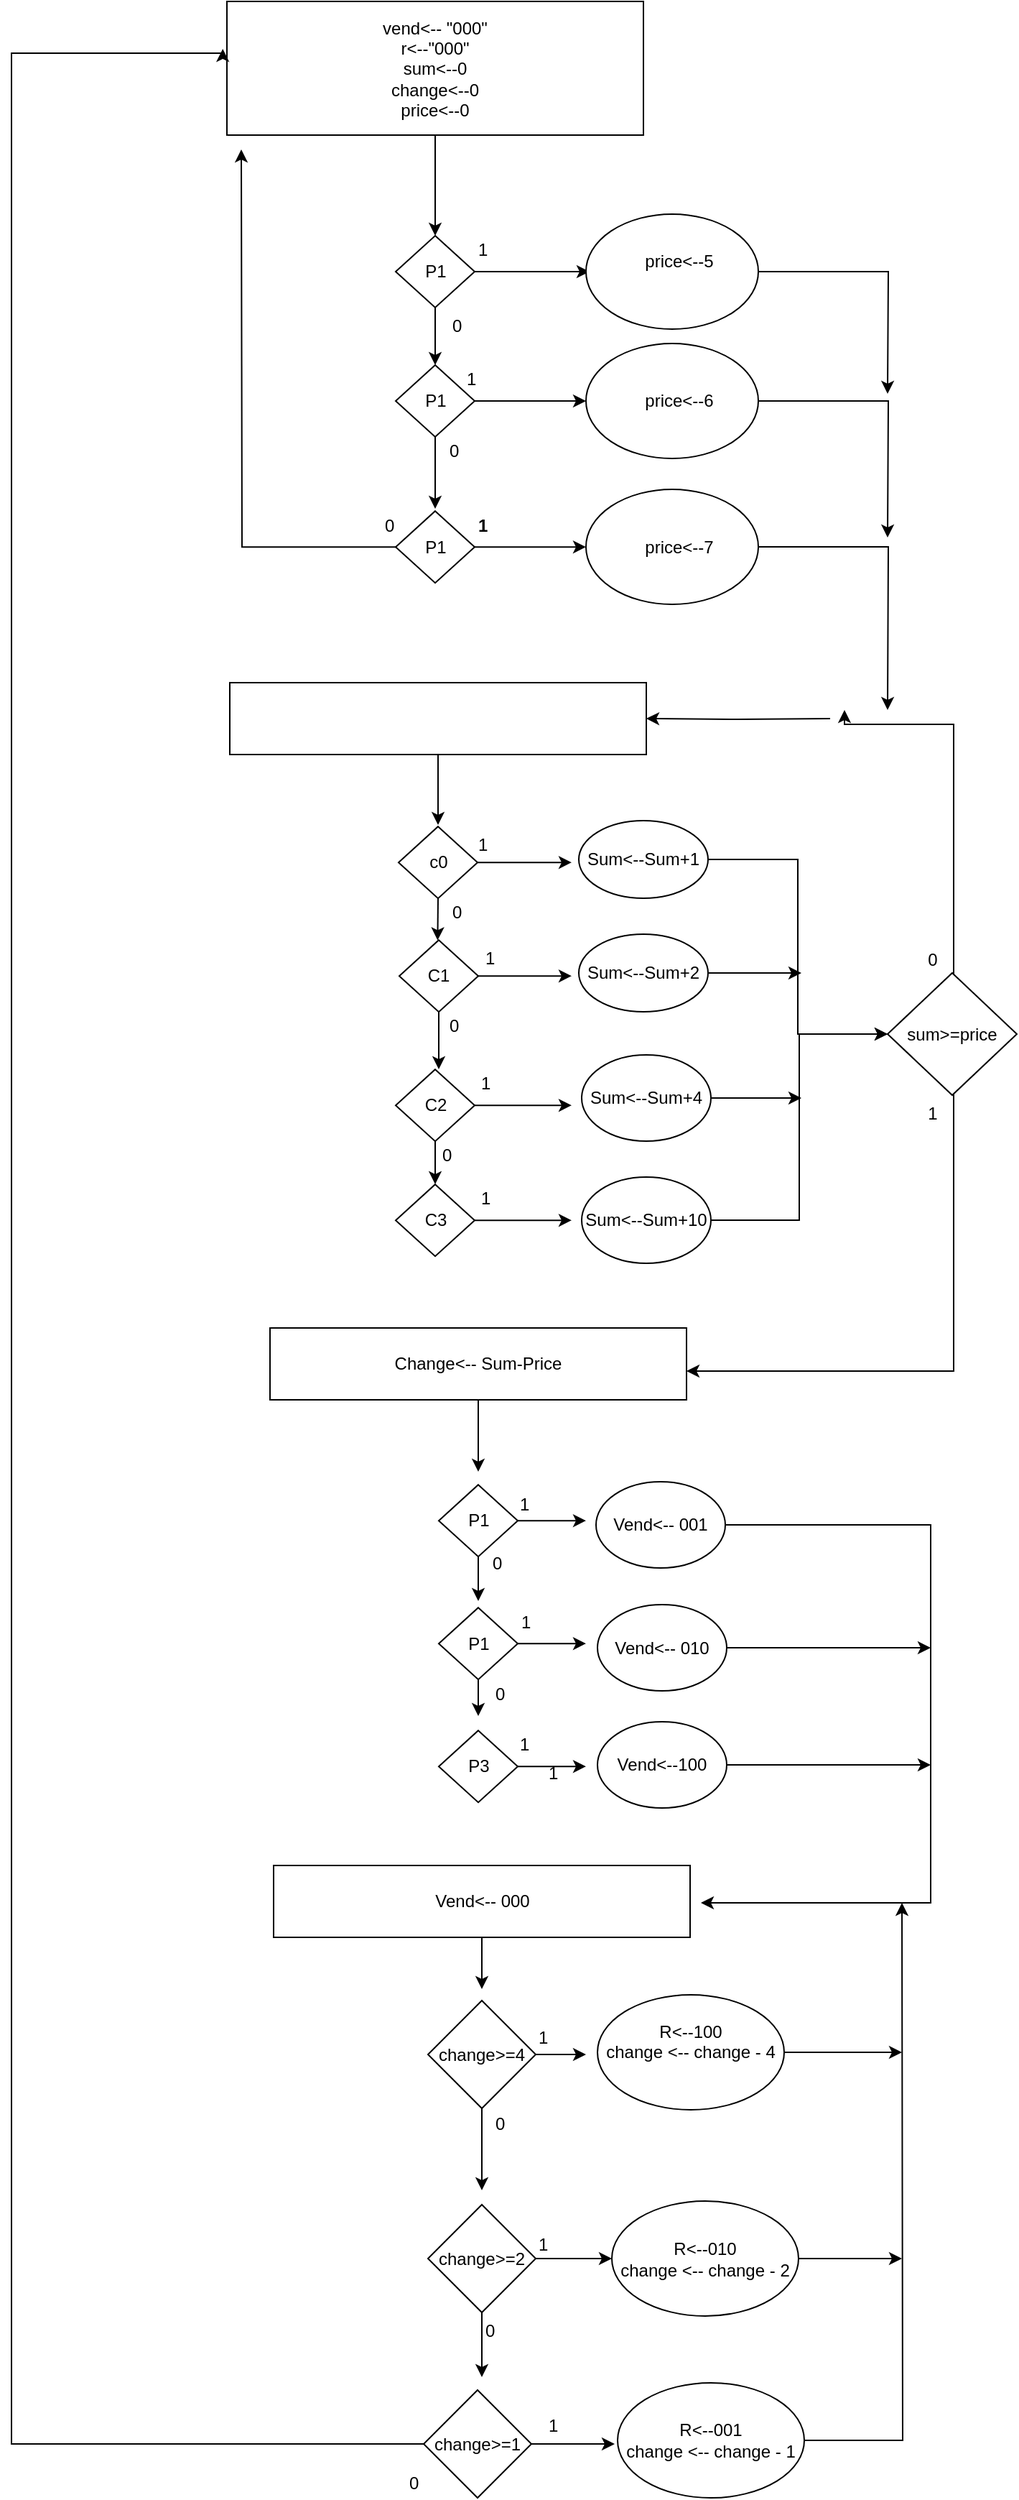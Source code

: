 <mxfile version="10.6.3" type="github"><diagram id="7ceOrA3nnfSABV1B588T" name="Page-1"><mxGraphModel dx="1188" dy="658" grid="1" gridSize="10" guides="1" tooltips="1" connect="1" arrows="1" fold="1" page="1" pageScale="1" pageWidth="850" pageHeight="1100" math="0" shadow="0"><root><mxCell id="0"/><mxCell id="1" parent="0"/><mxCell id="oOEvjOjqTyUaafv_8OlI-4" style="edgeStyle=orthogonalEdgeStyle;rounded=0;orthogonalLoop=1;jettySize=auto;html=1;" edge="1" parent="1" source="oOEvjOjqTyUaafv_8OlI-1"><mxGeometry relative="1" as="geometry"><mxPoint x="415" y="180" as="targetPoint"/></mxGeometry></mxCell><mxCell id="oOEvjOjqTyUaafv_8OlI-1" value="&lt;div&gt;vend&amp;lt;-- &quot;000&quot;&lt;/div&gt;&lt;div&gt;r&amp;lt;--&quot;000&quot;&lt;/div&gt;&lt;div&gt;sum&amp;lt;--0&lt;/div&gt;&lt;div&gt;change&amp;lt;--0&lt;/div&gt;&lt;div&gt;price&amp;lt;--0&lt;/div&gt;" style="rounded=0;whiteSpace=wrap;html=1;" vertex="1" parent="1"><mxGeometry x="270" y="17" width="290" height="93" as="geometry"/></mxCell><mxCell id="oOEvjOjqTyUaafv_8OlI-6" style="edgeStyle=orthogonalEdgeStyle;rounded=0;orthogonalLoop=1;jettySize=auto;html=1;" edge="1" parent="1" source="oOEvjOjqTyUaafv_8OlI-5"><mxGeometry relative="1" as="geometry"><mxPoint x="415" y="270" as="targetPoint"/></mxGeometry></mxCell><mxCell id="oOEvjOjqTyUaafv_8OlI-13" value="" style="edgeStyle=orthogonalEdgeStyle;rounded=0;orthogonalLoop=1;jettySize=auto;html=1;" edge="1" parent="1" source="oOEvjOjqTyUaafv_8OlI-5"><mxGeometry relative="1" as="geometry"><mxPoint x="522.5" y="205" as="targetPoint"/></mxGeometry></mxCell><mxCell id="oOEvjOjqTyUaafv_8OlI-5" value="P1" style="rhombus;whiteSpace=wrap;html=1;" vertex="1" parent="1"><mxGeometry x="387.5" y="180" width="55" height="50" as="geometry"/></mxCell><mxCell id="oOEvjOjqTyUaafv_8OlI-8" style="edgeStyle=orthogonalEdgeStyle;rounded=0;orthogonalLoop=1;jettySize=auto;html=1;" edge="1" parent="1" source="oOEvjOjqTyUaafv_8OlI-7"><mxGeometry relative="1" as="geometry"><mxPoint x="415" y="370" as="targetPoint"/></mxGeometry></mxCell><mxCell id="oOEvjOjqTyUaafv_8OlI-21" style="edgeStyle=orthogonalEdgeStyle;rounded=0;orthogonalLoop=1;jettySize=auto;html=1;" edge="1" parent="1" source="oOEvjOjqTyUaafv_8OlI-7"><mxGeometry relative="1" as="geometry"><mxPoint x="520" y="295" as="targetPoint"/></mxGeometry></mxCell><mxCell id="oOEvjOjqTyUaafv_8OlI-7" value="P1" style="rhombus;whiteSpace=wrap;html=1;" vertex="1" parent="1"><mxGeometry x="387.5" y="270" width="55" height="50" as="geometry"/></mxCell><mxCell id="oOEvjOjqTyUaafv_8OlI-11" style="edgeStyle=orthogonalEdgeStyle;rounded=0;orthogonalLoop=1;jettySize=auto;html=1;" edge="1" parent="1" source="oOEvjOjqTyUaafv_8OlI-9"><mxGeometry relative="1" as="geometry"><mxPoint x="280" y="120" as="targetPoint"/></mxGeometry></mxCell><mxCell id="oOEvjOjqTyUaafv_8OlI-22" style="edgeStyle=orthogonalEdgeStyle;rounded=0;orthogonalLoop=1;jettySize=auto;html=1;" edge="1" parent="1" source="oOEvjOjqTyUaafv_8OlI-9"><mxGeometry relative="1" as="geometry"><mxPoint x="520" y="396.6" as="targetPoint"/></mxGeometry></mxCell><mxCell id="oOEvjOjqTyUaafv_8OlI-9" value="P1" style="rhombus;whiteSpace=wrap;html=1;" vertex="1" parent="1"><mxGeometry x="387.5" y="371.6" width="55" height="50" as="geometry"/></mxCell><mxCell id="oOEvjOjqTyUaafv_8OlI-38" style="edgeStyle=orthogonalEdgeStyle;rounded=0;orthogonalLoop=1;jettySize=auto;html=1;" edge="1" parent="1" source="oOEvjOjqTyUaafv_8OlI-10"><mxGeometry relative="1" as="geometry"><mxPoint x="417" y="590" as="targetPoint"/></mxGeometry></mxCell><mxCell id="oOEvjOjqTyUaafv_8OlI-10" value="" style="rounded=0;whiteSpace=wrap;html=1;" vertex="1" parent="1"><mxGeometry x="272" y="491" width="290" height="50" as="geometry"/></mxCell><mxCell id="oOEvjOjqTyUaafv_8OlI-14" value="0" style="text;html=1;resizable=0;points=[];autosize=1;align=left;verticalAlign=top;spacingTop=-4;" vertex="1" parent="1"><mxGeometry x="425" y="233" width="20" height="20" as="geometry"/></mxCell><mxCell id="oOEvjOjqTyUaafv_8OlI-15" value="0" style="text;html=1;resizable=0;points=[];autosize=1;align=left;verticalAlign=top;spacingTop=-4;" vertex="1" parent="1"><mxGeometry x="422.5" y="320" width="20" height="20" as="geometry"/></mxCell><mxCell id="oOEvjOjqTyUaafv_8OlI-16" value="0" style="text;html=1;resizable=0;points=[];autosize=1;align=left;verticalAlign=top;spacingTop=-4;" vertex="1" parent="1"><mxGeometry x="377.5" y="371.5" width="20" height="20" as="geometry"/></mxCell><mxCell id="oOEvjOjqTyUaafv_8OlI-17" value="1" style="text;html=1;resizable=0;points=[];autosize=1;align=left;verticalAlign=top;spacingTop=-4;" vertex="1" parent="1"><mxGeometry x="442.5" y="180" width="20" height="20" as="geometry"/></mxCell><mxCell id="oOEvjOjqTyUaafv_8OlI-18" value="1" style="text;html=1;resizable=0;points=[];autosize=1;align=left;verticalAlign=top;spacingTop=-4;fontStyle=1" vertex="1" parent="1"><mxGeometry x="442.5" y="371.5" width="20" height="20" as="geometry"/></mxCell><mxCell id="oOEvjOjqTyUaafv_8OlI-20" value="1" style="text;html=1;resizable=0;points=[];autosize=1;align=left;verticalAlign=top;spacingTop=-4;" vertex="1" parent="1"><mxGeometry x="435" y="270" width="20" height="20" as="geometry"/></mxCell><mxCell id="oOEvjOjqTyUaafv_8OlI-33" style="edgeStyle=orthogonalEdgeStyle;rounded=0;orthogonalLoop=1;jettySize=auto;html=1;" edge="1" parent="1" source="oOEvjOjqTyUaafv_8OlI-23"><mxGeometry relative="1" as="geometry"><mxPoint x="730" y="290" as="targetPoint"/></mxGeometry></mxCell><mxCell id="oOEvjOjqTyUaafv_8OlI-23" value="&lt;div&gt;&amp;nbsp; &amp;nbsp;price&amp;lt;--5&lt;/div&gt;&lt;div&gt;&lt;br&gt;&lt;/div&gt;" style="ellipse;whiteSpace=wrap;html=1;" vertex="1" parent="1"><mxGeometry x="520" y="165" width="120" height="80" as="geometry"/></mxCell><mxCell id="oOEvjOjqTyUaafv_8OlI-32" style="edgeStyle=orthogonalEdgeStyle;rounded=0;orthogonalLoop=1;jettySize=auto;html=1;" edge="1" parent="1" source="oOEvjOjqTyUaafv_8OlI-26"><mxGeometry relative="1" as="geometry"><mxPoint x="730" y="390" as="targetPoint"/></mxGeometry></mxCell><mxCell id="oOEvjOjqTyUaafv_8OlI-26" value="&lt;div&gt;&amp;nbsp; &amp;nbsp;price&amp;lt;--6&lt;/div&gt;" style="ellipse;whiteSpace=wrap;html=1;" vertex="1" parent="1"><mxGeometry x="520" y="255" width="120" height="80" as="geometry"/></mxCell><mxCell id="oOEvjOjqTyUaafv_8OlI-28" style="edgeStyle=orthogonalEdgeStyle;rounded=0;orthogonalLoop=1;jettySize=auto;html=1;" edge="1" parent="1" source="oOEvjOjqTyUaafv_8OlI-27"><mxGeometry relative="1" as="geometry"><mxPoint x="730" y="510" as="targetPoint"/></mxGeometry></mxCell><mxCell id="oOEvjOjqTyUaafv_8OlI-27" value="&lt;div&gt;&amp;nbsp; &amp;nbsp;price&amp;lt;--7&lt;/div&gt;" style="ellipse;whiteSpace=wrap;html=1;" vertex="1" parent="1"><mxGeometry x="520" y="356.5" width="120" height="80" as="geometry"/></mxCell><mxCell id="oOEvjOjqTyUaafv_8OlI-30" style="edgeStyle=orthogonalEdgeStyle;rounded=0;orthogonalLoop=1;jettySize=auto;html=1;entryX=1;entryY=0.5;entryDx=0;entryDy=0;" edge="1" parent="1" target="oOEvjOjqTyUaafv_8OlI-10"><mxGeometry relative="1" as="geometry"><mxPoint x="760" y="603" as="targetPoint"/><mxPoint x="690" y="516" as="sourcePoint"/></mxGeometry></mxCell><mxCell id="oOEvjOjqTyUaafv_8OlI-41" style="edgeStyle=orthogonalEdgeStyle;rounded=0;orthogonalLoop=1;jettySize=auto;html=1;exitX=0.5;exitY=1;exitDx=0;exitDy=0;" edge="1" parent="1" source="oOEvjOjqTyUaafv_8OlI-39"><mxGeometry relative="1" as="geometry"><mxPoint x="416.706" y="670.235" as="targetPoint"/></mxGeometry></mxCell><mxCell id="oOEvjOjqTyUaafv_8OlI-51" style="edgeStyle=orthogonalEdgeStyle;rounded=0;orthogonalLoop=1;jettySize=auto;html=1;" edge="1" parent="1" source="oOEvjOjqTyUaafv_8OlI-39"><mxGeometry relative="1" as="geometry"><mxPoint x="510" y="616.1" as="targetPoint"/></mxGeometry></mxCell><mxCell id="oOEvjOjqTyUaafv_8OlI-39" value="c0" style="rhombus;whiteSpace=wrap;html=1;" vertex="1" parent="1"><mxGeometry x="389.5" y="591.1" width="55" height="50" as="geometry"/></mxCell><mxCell id="oOEvjOjqTyUaafv_8OlI-45" style="edgeStyle=orthogonalEdgeStyle;rounded=0;orthogonalLoop=1;jettySize=auto;html=1;" edge="1" parent="1" source="oOEvjOjqTyUaafv_8OlI-42"><mxGeometry relative="1" as="geometry"><mxPoint x="417.5" y="760" as="targetPoint"/></mxGeometry></mxCell><mxCell id="oOEvjOjqTyUaafv_8OlI-53" style="edgeStyle=orthogonalEdgeStyle;rounded=0;orthogonalLoop=1;jettySize=auto;html=1;" edge="1" parent="1" source="oOEvjOjqTyUaafv_8OlI-42"><mxGeometry relative="1" as="geometry"><mxPoint x="510" y="695.1" as="targetPoint"/></mxGeometry></mxCell><mxCell id="oOEvjOjqTyUaafv_8OlI-42" value="C1" style="rhombus;whiteSpace=wrap;html=1;" vertex="1" parent="1"><mxGeometry x="390" y="670.1" width="55" height="50" as="geometry"/></mxCell><mxCell id="oOEvjOjqTyUaafv_8OlI-46" style="edgeStyle=orthogonalEdgeStyle;rounded=0;orthogonalLoop=1;jettySize=auto;html=1;" edge="1" parent="1" source="oOEvjOjqTyUaafv_8OlI-43"><mxGeometry relative="1" as="geometry"><mxPoint x="415" y="840" as="targetPoint"/></mxGeometry></mxCell><mxCell id="oOEvjOjqTyUaafv_8OlI-55" style="edgeStyle=orthogonalEdgeStyle;rounded=0;orthogonalLoop=1;jettySize=auto;html=1;" edge="1" parent="1" source="oOEvjOjqTyUaafv_8OlI-43"><mxGeometry relative="1" as="geometry"><mxPoint x="510" y="785.1" as="targetPoint"/></mxGeometry></mxCell><mxCell id="oOEvjOjqTyUaafv_8OlI-43" value="C2" style="rhombus;whiteSpace=wrap;html=1;" vertex="1" parent="1"><mxGeometry x="387.5" y="760.1" width="55" height="50" as="geometry"/></mxCell><mxCell id="oOEvjOjqTyUaafv_8OlI-56" style="edgeStyle=orthogonalEdgeStyle;rounded=0;orthogonalLoop=1;jettySize=auto;html=1;" edge="1" parent="1" source="oOEvjOjqTyUaafv_8OlI-44"><mxGeometry relative="1" as="geometry"><mxPoint x="510" y="865.1" as="targetPoint"/></mxGeometry></mxCell><mxCell id="oOEvjOjqTyUaafv_8OlI-44" value="C3&lt;br&gt;" style="rhombus;whiteSpace=wrap;html=1;" vertex="1" parent="1"><mxGeometry x="387.5" y="840.1" width="55" height="50" as="geometry"/></mxCell><mxCell id="oOEvjOjqTyUaafv_8OlI-60" style="edgeStyle=orthogonalEdgeStyle;rounded=0;orthogonalLoop=1;jettySize=auto;html=1;entryX=0;entryY=0.5;entryDx=0;entryDy=0;" edge="1" parent="1" source="oOEvjOjqTyUaafv_8OlI-47" target="oOEvjOjqTyUaafv_8OlI-59"><mxGeometry relative="1" as="geometry"/></mxCell><mxCell id="oOEvjOjqTyUaafv_8OlI-47" value="&lt;div&gt;Sum&amp;lt;--Sum+1&lt;/div&gt;" style="ellipse;whiteSpace=wrap;html=1;" vertex="1" parent="1"><mxGeometry x="515" y="587" width="90" height="54" as="geometry"/></mxCell><mxCell id="oOEvjOjqTyUaafv_8OlI-61" style="edgeStyle=orthogonalEdgeStyle;rounded=0;orthogonalLoop=1;jettySize=auto;html=1;" edge="1" parent="1" source="oOEvjOjqTyUaafv_8OlI-48"><mxGeometry relative="1" as="geometry"><mxPoint x="670" y="693" as="targetPoint"/></mxGeometry></mxCell><mxCell id="oOEvjOjqTyUaafv_8OlI-48" value="Sum&amp;lt;--Sum+2&lt;br&gt;" style="ellipse;whiteSpace=wrap;html=1;" vertex="1" parent="1"><mxGeometry x="515" y="666" width="90" height="54" as="geometry"/></mxCell><mxCell id="oOEvjOjqTyUaafv_8OlI-63" style="edgeStyle=orthogonalEdgeStyle;rounded=0;orthogonalLoop=1;jettySize=auto;html=1;" edge="1" parent="1" source="oOEvjOjqTyUaafv_8OlI-49"><mxGeometry relative="1" as="geometry"><mxPoint x="670" y="780" as="targetPoint"/></mxGeometry></mxCell><mxCell id="oOEvjOjqTyUaafv_8OlI-49" value="Sum&amp;lt;--Sum+4&lt;br&gt;" style="ellipse;whiteSpace=wrap;html=1;" vertex="1" parent="1"><mxGeometry x="517" y="750" width="90" height="60" as="geometry"/></mxCell><mxCell id="oOEvjOjqTyUaafv_8OlI-62" style="edgeStyle=orthogonalEdgeStyle;rounded=0;orthogonalLoop=1;jettySize=auto;html=1;entryX=0;entryY=0.5;entryDx=0;entryDy=0;" edge="1" parent="1" source="oOEvjOjqTyUaafv_8OlI-50" target="oOEvjOjqTyUaafv_8OlI-59"><mxGeometry relative="1" as="geometry"/></mxCell><mxCell id="oOEvjOjqTyUaafv_8OlI-50" value="Sum&amp;lt;--Sum+10&lt;br&gt;" style="ellipse;whiteSpace=wrap;html=1;" vertex="1" parent="1"><mxGeometry x="517" y="835" width="90" height="60" as="geometry"/></mxCell><mxCell id="oOEvjOjqTyUaafv_8OlI-65" style="edgeStyle=orthogonalEdgeStyle;rounded=0;orthogonalLoop=1;jettySize=auto;html=1;" edge="1" parent="1" source="oOEvjOjqTyUaafv_8OlI-59"><mxGeometry relative="1" as="geometry"><mxPoint x="700" y="510" as="targetPoint"/><Array as="points"><mxPoint x="776" y="520"/></Array></mxGeometry></mxCell><mxCell id="oOEvjOjqTyUaafv_8OlI-67" value="1" style="text;html=1;resizable=0;points=[];align=center;verticalAlign=middle;labelBackgroundColor=#ffffff;" vertex="1" connectable="0" parent="oOEvjOjqTyUaafv_8OlI-65"><mxGeometry x="-0.893" y="-4" relative="1" as="geometry"><mxPoint x="-19.5" y="110.5" as="offset"/></mxGeometry></mxCell><mxCell id="oOEvjOjqTyUaafv_8OlI-68" style="edgeStyle=orthogonalEdgeStyle;rounded=0;orthogonalLoop=1;jettySize=auto;html=1;" edge="1" parent="1" source="oOEvjOjqTyUaafv_8OlI-59"><mxGeometry relative="1" as="geometry"><mxPoint x="590" y="970" as="targetPoint"/><Array as="points"><mxPoint x="776" y="970"/><mxPoint x="610" y="970"/></Array></mxGeometry></mxCell><mxCell id="oOEvjOjqTyUaafv_8OlI-59" value="sum&amp;gt;=price" style="rhombus;whiteSpace=wrap;html=1;" vertex="1" parent="1"><mxGeometry x="730" y="693" width="90" height="85" as="geometry"/></mxCell><mxCell id="oOEvjOjqTyUaafv_8OlI-69" value="0" style="text;html=1;resizable=0;points=[];align=center;verticalAlign=middle;labelBackgroundColor=#ffffff;" vertex="1" connectable="0" parent="1"><mxGeometry x="790.029" y="679.882" as="geometry"><mxPoint x="-29.5" y="3.5" as="offset"/></mxGeometry></mxCell><mxCell id="oOEvjOjqTyUaafv_8OlI-75" style="edgeStyle=orthogonalEdgeStyle;rounded=0;orthogonalLoop=1;jettySize=auto;html=1;" edge="1" parent="1" source="oOEvjOjqTyUaafv_8OlI-70"><mxGeometry relative="1" as="geometry"><mxPoint x="445" y="1040" as="targetPoint"/></mxGeometry></mxCell><mxCell id="oOEvjOjqTyUaafv_8OlI-70" value="Change&amp;lt;-- Sum-Price" style="rounded=0;whiteSpace=wrap;html=1;" vertex="1" parent="1"><mxGeometry x="300" y="940" width="290" height="50" as="geometry"/></mxCell><mxCell id="oOEvjOjqTyUaafv_8OlI-82" style="edgeStyle=orthogonalEdgeStyle;rounded=0;orthogonalLoop=1;jettySize=auto;html=1;" edge="1" parent="1" source="oOEvjOjqTyUaafv_8OlI-76"><mxGeometry relative="1" as="geometry"><mxPoint x="445" y="1130" as="targetPoint"/></mxGeometry></mxCell><mxCell id="oOEvjOjqTyUaafv_8OlI-86" style="edgeStyle=orthogonalEdgeStyle;rounded=0;orthogonalLoop=1;jettySize=auto;html=1;" edge="1" parent="1" source="oOEvjOjqTyUaafv_8OlI-76"><mxGeometry relative="1" as="geometry"><mxPoint x="520" y="1074.1" as="targetPoint"/></mxGeometry></mxCell><mxCell id="oOEvjOjqTyUaafv_8OlI-76" value="P1" style="rhombus;whiteSpace=wrap;html=1;" vertex="1" parent="1"><mxGeometry x="417.5" y="1049.1" width="55" height="50" as="geometry"/></mxCell><mxCell id="oOEvjOjqTyUaafv_8OlI-84" style="edgeStyle=orthogonalEdgeStyle;rounded=0;orthogonalLoop=1;jettySize=auto;html=1;" edge="1" parent="1" source="oOEvjOjqTyUaafv_8OlI-77"><mxGeometry relative="1" as="geometry"><mxPoint x="445" y="1210" as="targetPoint"/></mxGeometry></mxCell><mxCell id="oOEvjOjqTyUaafv_8OlI-89" style="edgeStyle=orthogonalEdgeStyle;rounded=0;orthogonalLoop=1;jettySize=auto;html=1;" edge="1" parent="1" source="oOEvjOjqTyUaafv_8OlI-77"><mxGeometry relative="1" as="geometry"><mxPoint x="520" y="1159.6" as="targetPoint"/></mxGeometry></mxCell><mxCell id="oOEvjOjqTyUaafv_8OlI-77" value="P1" style="rhombus;whiteSpace=wrap;html=1;" vertex="1" parent="1"><mxGeometry x="417.5" y="1134.6" width="55" height="50" as="geometry"/></mxCell><mxCell id="oOEvjOjqTyUaafv_8OlI-90" style="edgeStyle=orthogonalEdgeStyle;rounded=0;orthogonalLoop=1;jettySize=auto;html=1;" edge="1" parent="1" source="oOEvjOjqTyUaafv_8OlI-78"><mxGeometry relative="1" as="geometry"><mxPoint x="520" y="1245.1" as="targetPoint"/></mxGeometry></mxCell><mxCell id="oOEvjOjqTyUaafv_8OlI-78" value="P3&lt;br&gt;" style="rhombus;whiteSpace=wrap;html=1;" vertex="1" parent="1"><mxGeometry x="417.5" y="1220.1" width="55" height="50" as="geometry"/></mxCell><mxCell id="oOEvjOjqTyUaafv_8OlI-93" style="edgeStyle=orthogonalEdgeStyle;rounded=0;orthogonalLoop=1;jettySize=auto;html=1;" edge="1" parent="1" source="oOEvjOjqTyUaafv_8OlI-85"><mxGeometry relative="1" as="geometry"><mxPoint x="600" y="1340" as="targetPoint"/><Array as="points"><mxPoint x="760" y="1077"/><mxPoint x="760" y="1340"/></Array></mxGeometry></mxCell><mxCell id="oOEvjOjqTyUaafv_8OlI-85" value="Vend&amp;lt;-- 001&lt;br&gt;" style="ellipse;whiteSpace=wrap;html=1;" vertex="1" parent="1"><mxGeometry x="527" y="1047" width="90" height="60" as="geometry"/></mxCell><mxCell id="oOEvjOjqTyUaafv_8OlI-100" style="edgeStyle=orthogonalEdgeStyle;rounded=0;orthogonalLoop=1;jettySize=auto;html=1;" edge="1" parent="1" source="oOEvjOjqTyUaafv_8OlI-87"><mxGeometry relative="1" as="geometry"><mxPoint x="760" y="1162.5" as="targetPoint"/></mxGeometry></mxCell><mxCell id="oOEvjOjqTyUaafv_8OlI-87" value="Vend&amp;lt;-- 010" style="ellipse;whiteSpace=wrap;html=1;" vertex="1" parent="1"><mxGeometry x="528" y="1132.5" width="90" height="60" as="geometry"/></mxCell><mxCell id="oOEvjOjqTyUaafv_8OlI-101" style="edgeStyle=orthogonalEdgeStyle;rounded=0;orthogonalLoop=1;jettySize=auto;html=1;" edge="1" parent="1" source="oOEvjOjqTyUaafv_8OlI-88"><mxGeometry relative="1" as="geometry"><mxPoint x="760" y="1244" as="targetPoint"/></mxGeometry></mxCell><mxCell id="oOEvjOjqTyUaafv_8OlI-88" value="Vend&amp;lt;--100" style="ellipse;whiteSpace=wrap;html=1;" vertex="1" parent="1"><mxGeometry x="528" y="1214" width="90" height="60" as="geometry"/></mxCell><mxCell id="oOEvjOjqTyUaafv_8OlI-105" style="edgeStyle=orthogonalEdgeStyle;rounded=0;orthogonalLoop=1;jettySize=auto;html=1;" edge="1" parent="1" source="oOEvjOjqTyUaafv_8OlI-91"><mxGeometry relative="1" as="geometry"><mxPoint x="447.5" y="1400" as="targetPoint"/></mxGeometry></mxCell><mxCell id="oOEvjOjqTyUaafv_8OlI-91" value="Vend&amp;lt;-- 000" style="rounded=0;whiteSpace=wrap;html=1;" vertex="1" parent="1"><mxGeometry x="302.5" y="1314" width="290" height="50" as="geometry"/></mxCell><mxCell id="oOEvjOjqTyUaafv_8OlI-94" value="1" style="text;html=1;resizable=0;points=[];autosize=1;align=left;verticalAlign=top;spacingTop=-4;" vertex="1" parent="1"><mxGeometry x="472" y="1052.5" width="20" height="20" as="geometry"/></mxCell><mxCell id="oOEvjOjqTyUaafv_8OlI-95" value="1" style="text;html=1;resizable=0;points=[];autosize=1;align=left;verticalAlign=top;spacingTop=-4;" vertex="1" parent="1"><mxGeometry x="472.5" y="1134.5" width="20" height="20" as="geometry"/></mxCell><mxCell id="oOEvjOjqTyUaafv_8OlI-96" value="1" style="text;html=1;resizable=0;points=[];autosize=1;align=left;verticalAlign=top;spacingTop=-4;" vertex="1" parent="1"><mxGeometry x="472" y="1220" width="20" height="20" as="geometry"/></mxCell><mxCell id="oOEvjOjqTyUaafv_8OlI-98" value="0" style="text;html=1;resizable=0;points=[];autosize=1;align=left;verticalAlign=top;spacingTop=-4;" vertex="1" parent="1"><mxGeometry x="452.5" y="1093.5" width="20" height="20" as="geometry"/></mxCell><mxCell id="oOEvjOjqTyUaafv_8OlI-99" value="0" style="text;html=1;resizable=0;points=[];autosize=1;align=left;verticalAlign=top;spacingTop=-4;" vertex="1" parent="1"><mxGeometry x="455" y="1184.5" width="20" height="20" as="geometry"/></mxCell><mxCell id="oOEvjOjqTyUaafv_8OlI-113" style="edgeStyle=orthogonalEdgeStyle;rounded=0;orthogonalLoop=1;jettySize=auto;html=1;" edge="1" parent="1" source="oOEvjOjqTyUaafv_8OlI-102"><mxGeometry relative="1" as="geometry"><mxPoint x="447.5" y="1540" as="targetPoint"/></mxGeometry></mxCell><mxCell id="oOEvjOjqTyUaafv_8OlI-118" style="edgeStyle=orthogonalEdgeStyle;rounded=0;orthogonalLoop=1;jettySize=auto;html=1;" edge="1" parent="1" source="oOEvjOjqTyUaafv_8OlI-102"><mxGeometry relative="1" as="geometry"><mxPoint x="520" y="1445.5" as="targetPoint"/></mxGeometry></mxCell><mxCell id="oOEvjOjqTyUaafv_8OlI-102" value="change&amp;gt;=4&lt;br&gt;" style="rhombus;whiteSpace=wrap;html=1;" vertex="1" parent="1"><mxGeometry x="410" y="1408" width="75" height="75" as="geometry"/></mxCell><mxCell id="oOEvjOjqTyUaafv_8OlI-116" style="edgeStyle=orthogonalEdgeStyle;rounded=0;orthogonalLoop=1;jettySize=auto;html=1;" edge="1" parent="1" source="oOEvjOjqTyUaafv_8OlI-111"><mxGeometry relative="1" as="geometry"><mxPoint x="447.5" y="1670" as="targetPoint"/></mxGeometry></mxCell><mxCell id="oOEvjOjqTyUaafv_8OlI-121" style="edgeStyle=orthogonalEdgeStyle;rounded=0;orthogonalLoop=1;jettySize=auto;html=1;entryX=0;entryY=0.5;entryDx=0;entryDy=0;" edge="1" parent="1" source="oOEvjOjqTyUaafv_8OlI-111" target="oOEvjOjqTyUaafv_8OlI-119"><mxGeometry relative="1" as="geometry"/></mxCell><mxCell id="oOEvjOjqTyUaafv_8OlI-111" value="change&amp;gt;=2&lt;br&gt;" style="rhombus;whiteSpace=wrap;html=1;" vertex="1" parent="1"><mxGeometry x="410" y="1550" width="75" height="75" as="geometry"/></mxCell><mxCell id="oOEvjOjqTyUaafv_8OlI-122" style="edgeStyle=orthogonalEdgeStyle;rounded=0;orthogonalLoop=1;jettySize=auto;html=1;" edge="1" parent="1" source="oOEvjOjqTyUaafv_8OlI-115"><mxGeometry relative="1" as="geometry"><mxPoint x="540" y="1716.5" as="targetPoint"/></mxGeometry></mxCell><mxCell id="oOEvjOjqTyUaafv_8OlI-130" style="edgeStyle=orthogonalEdgeStyle;rounded=0;orthogonalLoop=1;jettySize=auto;html=1;entryX=-0.01;entryY=0.355;entryDx=0;entryDy=0;entryPerimeter=0;" edge="1" parent="1" source="oOEvjOjqTyUaafv_8OlI-115" target="oOEvjOjqTyUaafv_8OlI-1"><mxGeometry relative="1" as="geometry"><mxPoint x="160" y="52" as="targetPoint"/><Array as="points"><mxPoint x="120" y="1716"/><mxPoint x="120" y="53"/><mxPoint x="267" y="53"/></Array></mxGeometry></mxCell><mxCell id="oOEvjOjqTyUaafv_8OlI-115" value="change&amp;gt;=1&lt;br&gt;" style="rhombus;whiteSpace=wrap;html=1;" vertex="1" parent="1"><mxGeometry x="407" y="1679" width="75" height="75" as="geometry"/></mxCell><mxCell id="oOEvjOjqTyUaafv_8OlI-134" style="edgeStyle=orthogonalEdgeStyle;rounded=0;orthogonalLoop=1;jettySize=auto;html=1;" edge="1" parent="1" source="oOEvjOjqTyUaafv_8OlI-117"><mxGeometry relative="1" as="geometry"><mxPoint x="740" y="1444" as="targetPoint"/></mxGeometry></mxCell><mxCell id="oOEvjOjqTyUaafv_8OlI-117" value="R&amp;lt;--100&lt;br&gt;&lt;div&gt;change &amp;lt;-- change - 4&lt;/div&gt;&lt;div&gt;&lt;br&gt;&lt;/div&gt;" style="ellipse;whiteSpace=wrap;html=1;" vertex="1" parent="1"><mxGeometry x="528" y="1404" width="130" height="80" as="geometry"/></mxCell><mxCell id="oOEvjOjqTyUaafv_8OlI-135" style="edgeStyle=orthogonalEdgeStyle;rounded=0;orthogonalLoop=1;jettySize=auto;html=1;" edge="1" parent="1" source="oOEvjOjqTyUaafv_8OlI-119"><mxGeometry relative="1" as="geometry"><mxPoint x="740" y="1587.5" as="targetPoint"/></mxGeometry></mxCell><mxCell id="oOEvjOjqTyUaafv_8OlI-119" value="R&amp;lt;--010&lt;br&gt;&lt;div&gt;change &amp;lt;-- change - 2&lt;/div&gt;" style="ellipse;whiteSpace=wrap;html=1;" vertex="1" parent="1"><mxGeometry x="538" y="1547.5" width="130" height="80" as="geometry"/></mxCell><mxCell id="oOEvjOjqTyUaafv_8OlI-133" style="edgeStyle=orthogonalEdgeStyle;rounded=0;orthogonalLoop=1;jettySize=auto;html=1;" edge="1" parent="1" source="oOEvjOjqTyUaafv_8OlI-120"><mxGeometry relative="1" as="geometry"><mxPoint x="740" y="1340" as="targetPoint"/></mxGeometry></mxCell><mxCell id="oOEvjOjqTyUaafv_8OlI-120" value="R&amp;lt;--001&lt;br&gt;&lt;div&gt;change &amp;lt;-- change - 1&lt;/div&gt;" style="ellipse;whiteSpace=wrap;html=1;" vertex="1" parent="1"><mxGeometry x="542" y="1674" width="130" height="80" as="geometry"/></mxCell><mxCell id="oOEvjOjqTyUaafv_8OlI-123" value="1" style="text;html=1;resizable=0;points=[];autosize=1;align=left;verticalAlign=top;spacingTop=-4;" vertex="1" parent="1"><mxGeometry x="485" y="1424" width="20" height="20" as="geometry"/></mxCell><mxCell id="oOEvjOjqTyUaafv_8OlI-124" value="1" style="text;html=1;resizable=0;points=[];autosize=1;align=left;verticalAlign=top;spacingTop=-4;" vertex="1" parent="1"><mxGeometry x="492" y="1240" width="20" height="20" as="geometry"/></mxCell><mxCell id="oOEvjOjqTyUaafv_8OlI-125" value="1" style="text;html=1;resizable=0;points=[];autosize=1;align=left;verticalAlign=top;spacingTop=-4;" vertex="1" parent="1"><mxGeometry x="485" y="1567.5" width="20" height="20" as="geometry"/></mxCell><mxCell id="oOEvjOjqTyUaafv_8OlI-126" value="1" style="text;html=1;resizable=0;points=[];autosize=1;align=left;verticalAlign=top;spacingTop=-4;" vertex="1" parent="1"><mxGeometry x="492" y="1694" width="20" height="20" as="geometry"/></mxCell><mxCell id="oOEvjOjqTyUaafv_8OlI-127" value="0" style="text;html=1;resizable=0;points=[];autosize=1;align=left;verticalAlign=top;spacingTop=-4;" vertex="1" parent="1"><mxGeometry x="455" y="1484" width="20" height="20" as="geometry"/></mxCell><mxCell id="oOEvjOjqTyUaafv_8OlI-128" value="0" style="text;html=1;resizable=0;points=[];autosize=1;align=left;verticalAlign=top;spacingTop=-4;" vertex="1" parent="1"><mxGeometry x="447.5" y="1627.5" width="20" height="20" as="geometry"/></mxCell><mxCell id="oOEvjOjqTyUaafv_8OlI-131" value="&lt;span&gt;0&lt;/span&gt;" style="text;html=1;resizable=0;points=[];autosize=1;align=left;verticalAlign=top;spacingTop=-4;" vertex="1" parent="1"><mxGeometry x="395" y="1734" width="20" height="20" as="geometry"/></mxCell><mxCell id="oOEvjOjqTyUaafv_8OlI-136" value="0" style="text;html=1;resizable=0;points=[];autosize=1;align=left;verticalAlign=top;spacingTop=-4;" vertex="1" parent="1"><mxGeometry x="424.5" y="641" width="20" height="20" as="geometry"/></mxCell><mxCell id="oOEvjOjqTyUaafv_8OlI-139" value="0" style="text;html=1;resizable=0;points=[];autosize=1;align=left;verticalAlign=top;spacingTop=-4;" vertex="1" parent="1"><mxGeometry x="422.5" y="720" width="20" height="20" as="geometry"/></mxCell><mxCell id="oOEvjOjqTyUaafv_8OlI-140" value="0" style="text;html=1;resizable=0;points=[];autosize=1;align=left;verticalAlign=top;spacingTop=-4;" vertex="1" parent="1"><mxGeometry x="417.5" y="810" width="20" height="20" as="geometry"/></mxCell><mxCell id="oOEvjOjqTyUaafv_8OlI-141" value="1" style="text;html=1;resizable=0;points=[];autosize=1;align=left;verticalAlign=top;spacingTop=-4;" vertex="1" parent="1"><mxGeometry x="442.5" y="594" width="20" height="20" as="geometry"/></mxCell><mxCell id="oOEvjOjqTyUaafv_8OlI-142" value="1" style="text;html=1;resizable=0;points=[];autosize=1;align=left;verticalAlign=top;spacingTop=-4;" vertex="1" parent="1"><mxGeometry x="447.5" y="673" width="20" height="20" as="geometry"/></mxCell><mxCell id="oOEvjOjqTyUaafv_8OlI-143" value="1" style="text;html=1;resizable=0;points=[];autosize=1;align=left;verticalAlign=top;spacingTop=-4;" vertex="1" parent="1"><mxGeometry x="445" y="760" width="20" height="20" as="geometry"/></mxCell><mxCell id="oOEvjOjqTyUaafv_8OlI-144" value="1" style="text;html=1;resizable=0;points=[];autosize=1;align=left;verticalAlign=top;spacingTop=-4;" vertex="1" parent="1"><mxGeometry x="444.5" y="840" width="20" height="20" as="geometry"/></mxCell></root></mxGraphModel></diagram></mxfile>
